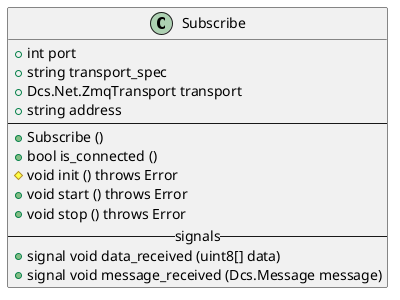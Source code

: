 @startuml

class Subscribe {
    +int port
    +string transport_spec
    +Dcs.Net.ZmqTransport transport
    +string address
    ----
    +Subscribe ()
    +bool is_connected ()
    #void init () throws Error
    +void start () throws Error
    +void stop () throws Error
    -- signals --
    +signal void data_received (uint8[] data)
    +signal void message_received (Dcs.Message message)
}

@enduml
